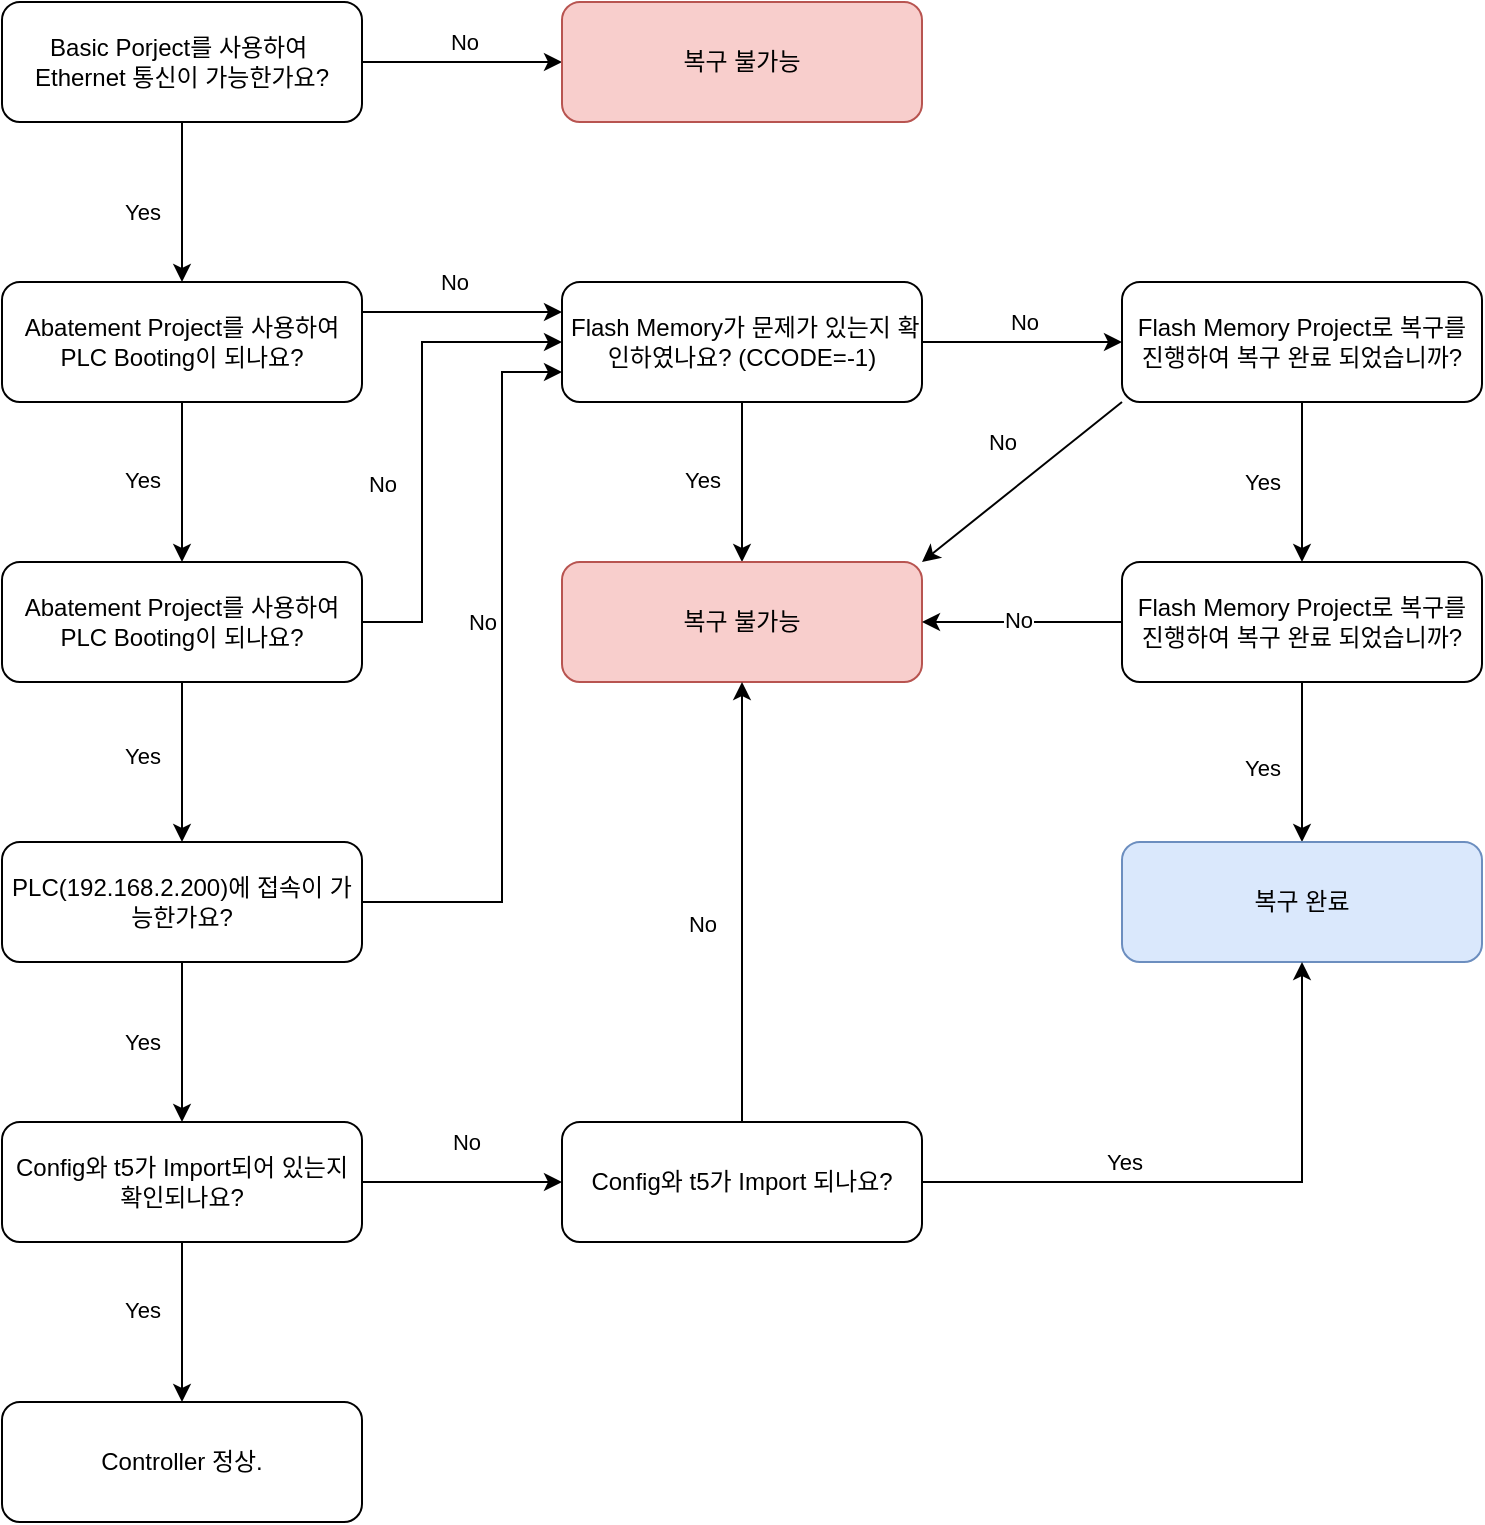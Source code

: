 <mxfile version="22.1.21" type="github">
  <diagram id="C5RBs43oDa-KdzZeNtuy" name="Page-1">
    <mxGraphModel dx="1688" dy="933" grid="1" gridSize="10" guides="1" tooltips="1" connect="1" arrows="1" fold="1" page="1" pageScale="1" pageWidth="827" pageHeight="1169" math="0" shadow="0">
      <root>
        <mxCell id="WIyWlLk6GJQsqaUBKTNV-0" />
        <mxCell id="WIyWlLk6GJQsqaUBKTNV-1" parent="WIyWlLk6GJQsqaUBKTNV-0" />
        <mxCell id="lrJF7BD7MlawXil0EtXN-1" style="edgeStyle=orthogonalEdgeStyle;rounded=0;orthogonalLoop=1;jettySize=auto;html=1;entryX=0;entryY=0.5;entryDx=0;entryDy=0;" edge="1" parent="WIyWlLk6GJQsqaUBKTNV-1" source="WIyWlLk6GJQsqaUBKTNV-3" target="lrJF7BD7MlawXil0EtXN-0">
          <mxGeometry relative="1" as="geometry" />
        </mxCell>
        <mxCell id="lrJF7BD7MlawXil0EtXN-2" value="No" style="edgeLabel;html=1;align=center;verticalAlign=middle;resizable=0;points=[];" vertex="1" connectable="0" parent="lrJF7BD7MlawXil0EtXN-1">
          <mxGeometry x="-0.305" y="-2" relative="1" as="geometry">
            <mxPoint x="16" y="-12" as="offset" />
          </mxGeometry>
        </mxCell>
        <mxCell id="lrJF7BD7MlawXil0EtXN-18" value="" style="edgeStyle=orthogonalEdgeStyle;rounded=0;orthogonalLoop=1;jettySize=auto;html=1;" edge="1" parent="WIyWlLk6GJQsqaUBKTNV-1" source="WIyWlLk6GJQsqaUBKTNV-3" target="lrJF7BD7MlawXil0EtXN-4">
          <mxGeometry relative="1" as="geometry" />
        </mxCell>
        <mxCell id="lrJF7BD7MlawXil0EtXN-19" value="Yes" style="edgeLabel;html=1;align=center;verticalAlign=middle;resizable=0;points=[];" vertex="1" connectable="0" parent="lrJF7BD7MlawXil0EtXN-18">
          <mxGeometry x="0.131" y="-1" relative="1" as="geometry">
            <mxPoint x="-19" as="offset" />
          </mxGeometry>
        </mxCell>
        <mxCell id="WIyWlLk6GJQsqaUBKTNV-3" value="Basic Porject를 사용하여&amp;nbsp; Ethernet 통신이 가능한가요?" style="rounded=1;whiteSpace=wrap;html=1;fontSize=12;glass=0;strokeWidth=1;shadow=0;" parent="WIyWlLk6GJQsqaUBKTNV-1" vertex="1">
          <mxGeometry x="150" y="60" width="180" height="60" as="geometry" />
        </mxCell>
        <mxCell id="lrJF7BD7MlawXil0EtXN-0" value="복구 불가능" style="rounded=1;whiteSpace=wrap;html=1;fillColor=#f8cecc;strokeColor=#b85450;" vertex="1" parent="WIyWlLk6GJQsqaUBKTNV-1">
          <mxGeometry x="430" y="60" width="180" height="60" as="geometry" />
        </mxCell>
        <mxCell id="lrJF7BD7MlawXil0EtXN-16" value="" style="edgeStyle=orthogonalEdgeStyle;rounded=0;orthogonalLoop=1;jettySize=auto;html=1;" edge="1" parent="WIyWlLk6GJQsqaUBKTNV-1" source="lrJF7BD7MlawXil0EtXN-4" target="lrJF7BD7MlawXil0EtXN-13">
          <mxGeometry relative="1" as="geometry" />
        </mxCell>
        <mxCell id="lrJF7BD7MlawXil0EtXN-17" value="Yes" style="edgeLabel;html=1;align=center;verticalAlign=middle;resizable=0;points=[];" vertex="1" connectable="0" parent="lrJF7BD7MlawXil0EtXN-16">
          <mxGeometry x="-0.041" y="-1" relative="1" as="geometry">
            <mxPoint x="-19" as="offset" />
          </mxGeometry>
        </mxCell>
        <mxCell id="lrJF7BD7MlawXil0EtXN-55" style="edgeStyle=orthogonalEdgeStyle;rounded=0;orthogonalLoop=1;jettySize=auto;html=1;entryX=0;entryY=0.25;entryDx=0;entryDy=0;" edge="1" parent="WIyWlLk6GJQsqaUBKTNV-1" source="lrJF7BD7MlawXil0EtXN-4" target="lrJF7BD7MlawXil0EtXN-10">
          <mxGeometry relative="1" as="geometry">
            <Array as="points">
              <mxPoint x="360" y="215" />
              <mxPoint x="360" y="215" />
            </Array>
          </mxGeometry>
        </mxCell>
        <mxCell id="lrJF7BD7MlawXil0EtXN-58" value="No" style="edgeLabel;html=1;align=center;verticalAlign=middle;resizable=0;points=[];" vertex="1" connectable="0" parent="lrJF7BD7MlawXil0EtXN-55">
          <mxGeometry x="-0.077" y="1" relative="1" as="geometry">
            <mxPoint y="-14" as="offset" />
          </mxGeometry>
        </mxCell>
        <mxCell id="lrJF7BD7MlawXil0EtXN-4" value="Abatement Project를 사용하여 PLC Booting이 되나요?" style="rounded=1;whiteSpace=wrap;html=1;" vertex="1" parent="WIyWlLk6GJQsqaUBKTNV-1">
          <mxGeometry x="150" y="200" width="180" height="60" as="geometry" />
        </mxCell>
        <mxCell id="lrJF7BD7MlawXil0EtXN-22" value="" style="edgeStyle=orthogonalEdgeStyle;rounded=0;orthogonalLoop=1;jettySize=auto;html=1;" edge="1" parent="WIyWlLk6GJQsqaUBKTNV-1" source="lrJF7BD7MlawXil0EtXN-10" target="lrJF7BD7MlawXil0EtXN-21">
          <mxGeometry relative="1" as="geometry" />
        </mxCell>
        <mxCell id="lrJF7BD7MlawXil0EtXN-23" value="Yes" style="edgeLabel;html=1;align=center;verticalAlign=middle;resizable=0;points=[];" vertex="1" connectable="0" parent="lrJF7BD7MlawXil0EtXN-22">
          <mxGeometry x="-0.026" y="-3" relative="1" as="geometry">
            <mxPoint x="-17" as="offset" />
          </mxGeometry>
        </mxCell>
        <mxCell id="lrJF7BD7MlawXil0EtXN-27" value="" style="edgeStyle=orthogonalEdgeStyle;rounded=0;orthogonalLoop=1;jettySize=auto;html=1;" edge="1" parent="WIyWlLk6GJQsqaUBKTNV-1" source="lrJF7BD7MlawXil0EtXN-10" target="lrJF7BD7MlawXil0EtXN-26">
          <mxGeometry relative="1" as="geometry" />
        </mxCell>
        <mxCell id="lrJF7BD7MlawXil0EtXN-28" value="No" style="edgeLabel;html=1;align=center;verticalAlign=middle;resizable=0;points=[];" vertex="1" connectable="0" parent="lrJF7BD7MlawXil0EtXN-27">
          <mxGeometry x="0.151" y="-2" relative="1" as="geometry">
            <mxPoint x="-7" y="-12" as="offset" />
          </mxGeometry>
        </mxCell>
        <mxCell id="lrJF7BD7MlawXil0EtXN-10" value="&amp;nbsp;Flash Memory가 문제가 있는지 확인하였나요? (CCODE=-1)" style="rounded=1;whiteSpace=wrap;html=1;" vertex="1" parent="WIyWlLk6GJQsqaUBKTNV-1">
          <mxGeometry x="430" y="200" width="180" height="60" as="geometry" />
        </mxCell>
        <mxCell id="lrJF7BD7MlawXil0EtXN-25" value="" style="edgeStyle=orthogonalEdgeStyle;rounded=0;orthogonalLoop=1;jettySize=auto;html=1;" edge="1" parent="WIyWlLk6GJQsqaUBKTNV-1" source="lrJF7BD7MlawXil0EtXN-13" target="lrJF7BD7MlawXil0EtXN-24">
          <mxGeometry relative="1" as="geometry" />
        </mxCell>
        <mxCell id="lrJF7BD7MlawXil0EtXN-39" value="Yes" style="edgeLabel;html=1;align=center;verticalAlign=middle;resizable=0;points=[];" vertex="1" connectable="0" parent="lrJF7BD7MlawXil0EtXN-25">
          <mxGeometry x="-0.082" relative="1" as="geometry">
            <mxPoint x="-20" as="offset" />
          </mxGeometry>
        </mxCell>
        <mxCell id="lrJF7BD7MlawXil0EtXN-53" style="edgeStyle=orthogonalEdgeStyle;rounded=0;orthogonalLoop=1;jettySize=auto;html=1;entryX=0;entryY=0.5;entryDx=0;entryDy=0;" edge="1" parent="WIyWlLk6GJQsqaUBKTNV-1" source="lrJF7BD7MlawXil0EtXN-13" target="lrJF7BD7MlawXil0EtXN-10">
          <mxGeometry relative="1" as="geometry">
            <Array as="points">
              <mxPoint x="360" y="370" />
              <mxPoint x="360" y="230" />
            </Array>
          </mxGeometry>
        </mxCell>
        <mxCell id="lrJF7BD7MlawXil0EtXN-56" value="No" style="edgeLabel;html=1;align=center;verticalAlign=middle;resizable=0;points=[];" vertex="1" connectable="0" parent="lrJF7BD7MlawXil0EtXN-53">
          <mxGeometry x="-0.128" y="-1" relative="1" as="geometry">
            <mxPoint x="-21" y="5" as="offset" />
          </mxGeometry>
        </mxCell>
        <mxCell id="lrJF7BD7MlawXil0EtXN-13" value="Abatement Project를 사용하여 PLC Booting이 되나요?" style="rounded=1;whiteSpace=wrap;html=1;" vertex="1" parent="WIyWlLk6GJQsqaUBKTNV-1">
          <mxGeometry x="150" y="340" width="180" height="60" as="geometry" />
        </mxCell>
        <mxCell id="lrJF7BD7MlawXil0EtXN-21" value="복구 불가능" style="rounded=1;whiteSpace=wrap;html=1;fillColor=#f8cecc;strokeColor=#b85450;" vertex="1" parent="WIyWlLk6GJQsqaUBKTNV-1">
          <mxGeometry x="430" y="340" width="180" height="60" as="geometry" />
        </mxCell>
        <mxCell id="lrJF7BD7MlawXil0EtXN-38" value="" style="edgeStyle=orthogonalEdgeStyle;rounded=0;orthogonalLoop=1;jettySize=auto;html=1;" edge="1" parent="WIyWlLk6GJQsqaUBKTNV-1" source="lrJF7BD7MlawXil0EtXN-24" target="lrJF7BD7MlawXil0EtXN-37">
          <mxGeometry relative="1" as="geometry" />
        </mxCell>
        <mxCell id="lrJF7BD7MlawXil0EtXN-45" value="Yes" style="edgeLabel;html=1;align=center;verticalAlign=middle;resizable=0;points=[];" vertex="1" connectable="0" parent="lrJF7BD7MlawXil0EtXN-38">
          <mxGeometry x="0.044" y="-2" relative="1" as="geometry">
            <mxPoint x="-18" y="-2" as="offset" />
          </mxGeometry>
        </mxCell>
        <mxCell id="lrJF7BD7MlawXil0EtXN-54" style="edgeStyle=orthogonalEdgeStyle;rounded=0;orthogonalLoop=1;jettySize=auto;html=1;entryX=0;entryY=0.75;entryDx=0;entryDy=0;" edge="1" parent="WIyWlLk6GJQsqaUBKTNV-1" source="lrJF7BD7MlawXil0EtXN-24" target="lrJF7BD7MlawXil0EtXN-10">
          <mxGeometry relative="1" as="geometry">
            <Array as="points">
              <mxPoint x="400" y="510" />
              <mxPoint x="400" y="245" />
            </Array>
          </mxGeometry>
        </mxCell>
        <mxCell id="lrJF7BD7MlawXil0EtXN-57" value="No" style="edgeLabel;html=1;align=center;verticalAlign=middle;resizable=0;points=[];" vertex="1" connectable="0" parent="lrJF7BD7MlawXil0EtXN-54">
          <mxGeometry x="0.51" relative="1" as="geometry">
            <mxPoint x="-10" y="65" as="offset" />
          </mxGeometry>
        </mxCell>
        <mxCell id="lrJF7BD7MlawXil0EtXN-24" value="PLC(192.168.2.200)에 접속이 가능한가요?" style="rounded=1;whiteSpace=wrap;html=1;" vertex="1" parent="WIyWlLk6GJQsqaUBKTNV-1">
          <mxGeometry x="150" y="480" width="180" height="60" as="geometry" />
        </mxCell>
        <mxCell id="lrJF7BD7MlawXil0EtXN-31" value="" style="edgeStyle=orthogonalEdgeStyle;rounded=0;orthogonalLoop=1;jettySize=auto;html=1;" edge="1" parent="WIyWlLk6GJQsqaUBKTNV-1" source="lrJF7BD7MlawXil0EtXN-26" target="lrJF7BD7MlawXil0EtXN-30">
          <mxGeometry relative="1" as="geometry" />
        </mxCell>
        <mxCell id="lrJF7BD7MlawXil0EtXN-34" value="Yes" style="edgeLabel;html=1;align=center;verticalAlign=middle;resizable=0;points=[];" vertex="1" connectable="0" parent="lrJF7BD7MlawXil0EtXN-31">
          <mxGeometry x="0.244" y="-2" relative="1" as="geometry">
            <mxPoint x="-18" y="-10" as="offset" />
          </mxGeometry>
        </mxCell>
        <mxCell id="lrJF7BD7MlawXil0EtXN-67" style="rounded=0;orthogonalLoop=1;jettySize=auto;html=1;entryX=1;entryY=0;entryDx=0;entryDy=0;exitX=0;exitY=1;exitDx=0;exitDy=0;" edge="1" parent="WIyWlLk6GJQsqaUBKTNV-1" source="lrJF7BD7MlawXil0EtXN-26" target="lrJF7BD7MlawXil0EtXN-21">
          <mxGeometry relative="1" as="geometry" />
        </mxCell>
        <mxCell id="lrJF7BD7MlawXil0EtXN-68" value="No" style="edgeLabel;html=1;align=center;verticalAlign=middle;resizable=0;points=[];" vertex="1" connectable="0" parent="lrJF7BD7MlawXil0EtXN-67">
          <mxGeometry x="-0.14" y="-3" relative="1" as="geometry">
            <mxPoint x="-15" y="-12" as="offset" />
          </mxGeometry>
        </mxCell>
        <mxCell id="lrJF7BD7MlawXil0EtXN-26" value="Flash Memory Project로 복구를 진행하여 복구 완료 되었습니까?" style="rounded=1;whiteSpace=wrap;html=1;" vertex="1" parent="WIyWlLk6GJQsqaUBKTNV-1">
          <mxGeometry x="710" y="200" width="180" height="60" as="geometry" />
        </mxCell>
        <mxCell id="lrJF7BD7MlawXil0EtXN-36" value="" style="edgeStyle=orthogonalEdgeStyle;rounded=0;orthogonalLoop=1;jettySize=auto;html=1;" edge="1" parent="WIyWlLk6GJQsqaUBKTNV-1" source="lrJF7BD7MlawXil0EtXN-30" target="lrJF7BD7MlawXil0EtXN-35">
          <mxGeometry relative="1" as="geometry" />
        </mxCell>
        <mxCell id="lrJF7BD7MlawXil0EtXN-64" value="Yes" style="edgeLabel;html=1;align=center;verticalAlign=middle;resizable=0;points=[];" vertex="1" connectable="0" parent="lrJF7BD7MlawXil0EtXN-36">
          <mxGeometry x="0.078" relative="1" as="geometry">
            <mxPoint x="-20" as="offset" />
          </mxGeometry>
        </mxCell>
        <mxCell id="lrJF7BD7MlawXil0EtXN-65" style="edgeStyle=orthogonalEdgeStyle;rounded=0;orthogonalLoop=1;jettySize=auto;html=1;entryX=1;entryY=0.5;entryDx=0;entryDy=0;" edge="1" parent="WIyWlLk6GJQsqaUBKTNV-1" source="lrJF7BD7MlawXil0EtXN-30" target="lrJF7BD7MlawXil0EtXN-21">
          <mxGeometry relative="1" as="geometry" />
        </mxCell>
        <mxCell id="lrJF7BD7MlawXil0EtXN-66" value="No" style="edgeLabel;html=1;align=center;verticalAlign=middle;resizable=0;points=[];" vertex="1" connectable="0" parent="lrJF7BD7MlawXil0EtXN-65">
          <mxGeometry x="0.043" y="-1" relative="1" as="geometry">
            <mxPoint as="offset" />
          </mxGeometry>
        </mxCell>
        <mxCell id="lrJF7BD7MlawXil0EtXN-30" value="Flash Memory Project로 복구를 진행하여 복구 완료 되었습니까?" style="rounded=1;whiteSpace=wrap;html=1;" vertex="1" parent="WIyWlLk6GJQsqaUBKTNV-1">
          <mxGeometry x="710" y="340" width="180" height="60" as="geometry" />
        </mxCell>
        <mxCell id="lrJF7BD7MlawXil0EtXN-35" value="복구 완료" style="rounded=1;whiteSpace=wrap;html=1;fillColor=#dae8fc;strokeColor=#6c8ebf;" vertex="1" parent="WIyWlLk6GJQsqaUBKTNV-1">
          <mxGeometry x="710" y="480" width="180" height="60" as="geometry" />
        </mxCell>
        <mxCell id="lrJF7BD7MlawXil0EtXN-48" value="" style="edgeStyle=orthogonalEdgeStyle;rounded=0;orthogonalLoop=1;jettySize=auto;html=1;" edge="1" parent="WIyWlLk6GJQsqaUBKTNV-1" source="lrJF7BD7MlawXil0EtXN-37" target="lrJF7BD7MlawXil0EtXN-46">
          <mxGeometry relative="1" as="geometry" />
        </mxCell>
        <mxCell id="lrJF7BD7MlawXil0EtXN-51" value="Yes" style="edgeLabel;html=1;align=center;verticalAlign=middle;resizable=0;points=[];" vertex="1" connectable="0" parent="lrJF7BD7MlawXil0EtXN-48">
          <mxGeometry x="-0.165" y="-2" relative="1" as="geometry">
            <mxPoint x="-18" as="offset" />
          </mxGeometry>
        </mxCell>
        <mxCell id="lrJF7BD7MlawXil0EtXN-49" value="" style="edgeStyle=orthogonalEdgeStyle;rounded=0;orthogonalLoop=1;jettySize=auto;html=1;" edge="1" parent="WIyWlLk6GJQsqaUBKTNV-1" source="lrJF7BD7MlawXil0EtXN-37" target="lrJF7BD7MlawXil0EtXN-47">
          <mxGeometry relative="1" as="geometry" />
        </mxCell>
        <mxCell id="lrJF7BD7MlawXil0EtXN-50" value="No" style="edgeLabel;html=1;align=center;verticalAlign=middle;resizable=0;points=[];" vertex="1" connectable="0" parent="lrJF7BD7MlawXil0EtXN-49">
          <mxGeometry x="0.04" relative="1" as="geometry">
            <mxPoint y="-20" as="offset" />
          </mxGeometry>
        </mxCell>
        <mxCell id="lrJF7BD7MlawXil0EtXN-37" value="Config와 t5가 Import되어 있는지 확인되나요?" style="rounded=1;whiteSpace=wrap;html=1;" vertex="1" parent="WIyWlLk6GJQsqaUBKTNV-1">
          <mxGeometry x="150" y="620" width="180" height="60" as="geometry" />
        </mxCell>
        <mxCell id="lrJF7BD7MlawXil0EtXN-46" value="Controller 정상." style="rounded=1;whiteSpace=wrap;html=1;" vertex="1" parent="WIyWlLk6GJQsqaUBKTNV-1">
          <mxGeometry x="150" y="760" width="180" height="60" as="geometry" />
        </mxCell>
        <mxCell id="lrJF7BD7MlawXil0EtXN-52" style="edgeStyle=orthogonalEdgeStyle;rounded=0;orthogonalLoop=1;jettySize=auto;html=1;entryX=0.5;entryY=1;entryDx=0;entryDy=0;" edge="1" parent="WIyWlLk6GJQsqaUBKTNV-1" source="lrJF7BD7MlawXil0EtXN-47" target="lrJF7BD7MlawXil0EtXN-35">
          <mxGeometry relative="1" as="geometry" />
        </mxCell>
        <mxCell id="lrJF7BD7MlawXil0EtXN-59" value="Yes" style="edgeLabel;html=1;align=center;verticalAlign=middle;resizable=0;points=[];" vertex="1" connectable="0" parent="lrJF7BD7MlawXil0EtXN-52">
          <mxGeometry x="-0.309" relative="1" as="geometry">
            <mxPoint x="-3" y="-10" as="offset" />
          </mxGeometry>
        </mxCell>
        <mxCell id="lrJF7BD7MlawXil0EtXN-62" style="edgeStyle=orthogonalEdgeStyle;rounded=0;orthogonalLoop=1;jettySize=auto;html=1;entryX=0.5;entryY=1;entryDx=0;entryDy=0;" edge="1" parent="WIyWlLk6GJQsqaUBKTNV-1" source="lrJF7BD7MlawXil0EtXN-47" target="lrJF7BD7MlawXil0EtXN-21">
          <mxGeometry relative="1" as="geometry" />
        </mxCell>
        <mxCell id="lrJF7BD7MlawXil0EtXN-63" value="No" style="edgeLabel;html=1;align=center;verticalAlign=middle;resizable=0;points=[];" vertex="1" connectable="0" parent="lrJF7BD7MlawXil0EtXN-62">
          <mxGeometry x="-0.157" relative="1" as="geometry">
            <mxPoint x="-20" y="-7" as="offset" />
          </mxGeometry>
        </mxCell>
        <mxCell id="lrJF7BD7MlawXil0EtXN-47" value="Config와 t5가 Import 되나요?" style="rounded=1;whiteSpace=wrap;html=1;" vertex="1" parent="WIyWlLk6GJQsqaUBKTNV-1">
          <mxGeometry x="430" y="620" width="180" height="60" as="geometry" />
        </mxCell>
      </root>
    </mxGraphModel>
  </diagram>
</mxfile>

